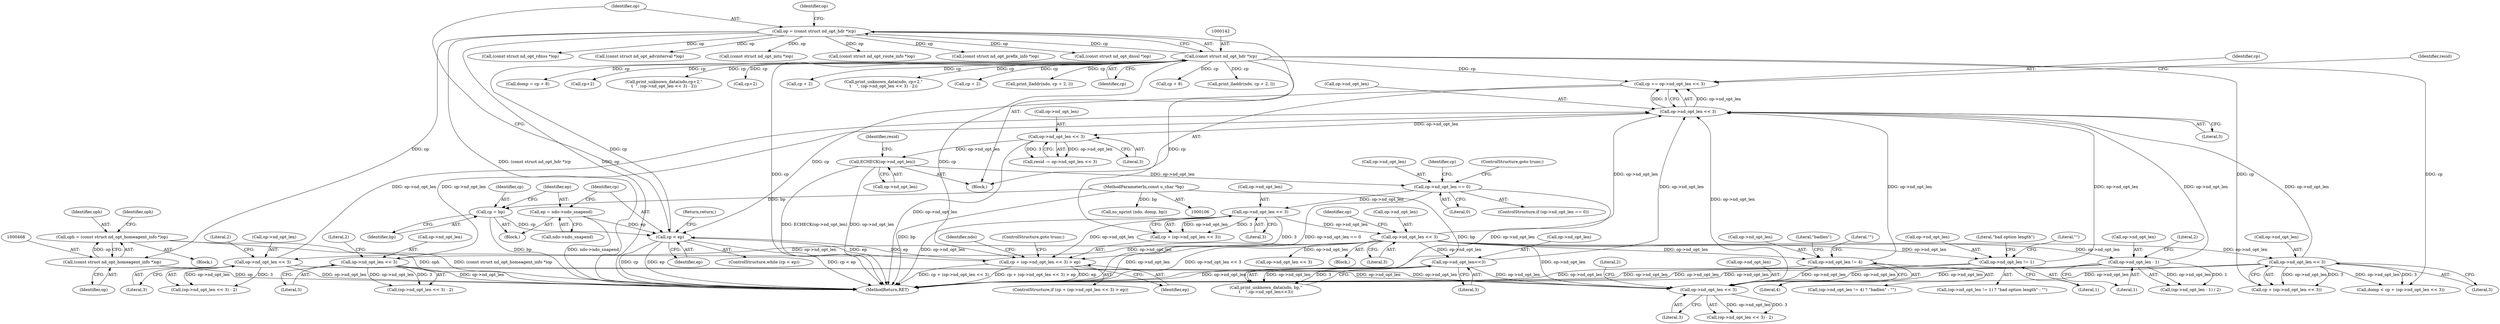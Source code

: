digraph "0_tcpdump_d7505276842e85bfd067fa21cdb32b8a2dc3c5e4_0@pointer" {
"1000465" [label="(Call,oph = (const struct nd_opt_homeagent_info *)op)"];
"1000467" [label="(Call,(const struct nd_opt_homeagent_info *)op)"];
"1000139" [label="(Call,op = (const struct nd_opt_hdr *)cp)"];
"1000141" [label="(Call,(const struct nd_opt_hdr *)cp)"];
"1000135" [label="(Call,cp < ep)"];
"1000625" [label="(Call,cp += op->nd_opt_len << 3)"];
"1000627" [label="(Call,op->nd_opt_len << 3)"];
"1000222" [label="(Call,op->nd_opt_len << 3)"];
"1000188" [label="(Call,op->nd_opt_len << 3)"];
"1000164" [label="(Call,op->nd_opt_len << 3)"];
"1000154" [label="(Call,op->nd_opt_len == 0)"];
"1000144" [label="(Call,ECHECK(op->nd_opt_len))"];
"1000634" [label="(Call,op->nd_opt_len << 3)"];
"1000205" [label="(Call,op->nd_opt_len << 3)"];
"1000300" [label="(Call,op->nd_opt_len<<3)"];
"1000263" [label="(Call,op->nd_opt_len != 4)"];
"1000328" [label="(Call,op->nd_opt_len != 1)"];
"1000345" [label="(Call,op->nd_opt_len - 1)"];
"1000418" [label="(Call,op->nd_opt_len << 3)"];
"1000619" [label="(Call,op->nd_opt_len << 3)"];
"1000126" [label="(Call,cp = bp)"];
"1000108" [label="(MethodParameterIn,const u_char *bp)"];
"1000129" [label="(Call,ep = ndo->ndo_snapend)"];
"1000161" [label="(Call,cp + (op->nd_opt_len << 3) > ep)"];
"1000227" [label="(Literal,2)"];
"1000204" [label="(Call,(op->nd_opt_len << 3) - 2)"];
"1000465" [label="(Call,oph = (const struct nd_opt_homeagent_info *)op)"];
"1000226" [label="(Literal,3)"];
"1000137" [label="(Identifier,ep)"];
"1000134" [label="(ControlStructure,while (cp < ep))"];
"1000416" [label="(Call,cp + (op->nd_opt_len << 3))"];
"1000623" [label="(Literal,3)"];
"1000264" [label="(Call,op->nd_opt_len)"];
"1000187" [label="(Block,)"];
"1000129" [label="(Call,ep = ndo->ndo_snapend)"];
"1000127" [label="(Identifier,cp)"];
"1000472" [label="(Identifier,oph)"];
"1000213" [label="(Call,cp + 2)"];
"1000301" [label="(Call,op->nd_opt_len)"];
"1000135" [label="(Call,cp < ep)"];
"1000332" [label="(Literal,1)"];
"1000139" [label="(Call,op = (const struct nd_opt_hdr *)cp)"];
"1000624" [label="(Literal,2)"];
"1000268" [label="(Literal,\"badlen\")"];
"1000612" [label="(Call,print_unknown_data(ndo, cp+2,\"\n\t    \", (op->nd_opt_len << 3) - 2))"];
"1000188" [label="(Call,op->nd_opt_len << 3)"];
"1000222" [label="(Call,op->nd_opt_len << 3)"];
"1000628" [label="(Call,op->nd_opt_len)"];
"1000339" [label="(Call,(const struct nd_opt_rdnss *)op)"];
"1000131" [label="(Call,ndo->ndo_snapend)"];
"1000165" [label="(Call,op->nd_opt_len)"];
"1000209" [label="(Literal,3)"];
"1000173" [label="(Identifier,ndo)"];
"1000194" [label="(Identifier,op)"];
"1000329" [label="(Call,op->nd_opt_len)"];
"1000168" [label="(Literal,3)"];
"1000632" [label="(Call,resid -= op->nd_opt_len << 3)"];
"1000625" [label="(Call,cp += op->nd_opt_len << 3)"];
"1000333" [label="(Literal,\"bad option length\")"];
"1000230" [label="(Call,cp + 2)"];
"1000159" [label="(ControlStructure,goto trunc;)"];
"1000140" [label="(Identifier,op)"];
"1000162" [label="(Call,cp + (op->nd_opt_len << 3))"];
"1000418" [label="(Call,op->nd_opt_len << 3)"];
"1000327" [label="(Call,(op->nd_opt_len != 1) ? \"bad option length\" : \"\")"];
"1000138" [label="(Block,)"];
"1000419" [label="(Call,op->nd_opt_len)"];
"1000144" [label="(Call,ECHECK(op->nd_opt_len))"];
"1000345" [label="(Call,op->nd_opt_len - 1)"];
"1000189" [label="(Call,op->nd_opt_len)"];
"1000446" [label="(Call,(const struct nd_opt_advinterval *)op)"];
"1000228" [label="(Call,print_lladdr(ndo, cp + 2, l))"];
"1000153" [label="(ControlStructure,if (op->nd_opt_len == 0))"];
"1000635" [label="(Call,op->nd_opt_len)"];
"1000300" [label="(Call,op->nd_opt_len<<3)"];
"1000350" [label="(Literal,2)"];
"1000154" [label="(Call,op->nd_opt_len == 0)"];
"1000334" [label="(Literal,\"\")"];
"1000634" [label="(Call,op->nd_opt_len << 3)"];
"1000169" [label="(Identifier,ep)"];
"1000263" [label="(Call,op->nd_opt_len != 4)"];
"1000143" [label="(Identifier,cp)"];
"1000161" [label="(Call,cp + (op->nd_opt_len << 3) > ep)"];
"1000267" [label="(Literal,4)"];
"1000409" [label="(Call,cp + 8)"];
"1000626" [label="(Identifier,cp)"];
"1000141" [label="(Call,(const struct nd_opt_hdr *)cp)"];
"1000200" [label="(Block,)"];
"1000627" [label="(Call,op->nd_opt_len << 3)"];
"1000309" [label="(Call,(const struct nd_opt_mtu *)op)"];
"1000155" [label="(Call,op->nd_opt_len)"];
"1000638" [label="(Literal,3)"];
"1000110" [label="(Block,)"];
"1000269" [label="(Literal,\"\")"];
"1000211" [label="(Call,print_lladdr(ndo, cp + 2, l))"];
"1000344" [label="(Call,(op->nd_opt_len - 1) / 2)"];
"1000108" [label="(MethodParameterIn,const u_char *bp)"];
"1000126" [label="(Call,cp = bp)"];
"1000620" [label="(Call,op->nd_opt_len)"];
"1000407" [label="(Call,domp = cp + 8)"];
"1000614" [label="(Call,cp+2)"];
"1000170" [label="(ControlStructure,goto trunc;)"];
"1000146" [label="(Identifier,op)"];
"1000619" [label="(Call,op->nd_opt_len << 3)"];
"1000639" [label="(Return,return;)"];
"1000494" [label="(Call,(const struct nd_opt_route_info *)op)"];
"1000158" [label="(Literal,0)"];
"1000346" [label="(Call,op->nd_opt_len)"];
"1000349" [label="(Literal,1)"];
"1000163" [label="(Identifier,cp)"];
"1000238" [label="(Call,(const struct nd_opt_prefix_info *)op)"];
"1000223" [label="(Call,op->nd_opt_len)"];
"1000304" [label="(Literal,3)"];
"1000633" [label="(Identifier,resid)"];
"1000467" [label="(Call,(const struct nd_opt_homeagent_info *)op)"];
"1000394" [label="(Call,(const struct nd_opt_dnssl *)op)"];
"1000591" [label="(Call,print_unknown_data(ndo,cp+2,\"\n\t  \", (op->nd_opt_len << 3) - 2))"];
"1000262" [label="(Call,(op->nd_opt_len != 4) ? \"badlen\" : \"\")"];
"1000414" [label="(Call,domp < cp + (op->nd_opt_len << 3))"];
"1000192" [label="(Literal,3)"];
"1000598" [label="(Call,op->nd_opt_len << 3)"];
"1000128" [label="(Identifier,bp)"];
"1000150" [label="(Identifier,resid)"];
"1000469" [label="(Identifier,op)"];
"1000436" [label="(Call,ns_nprint (ndo, domp, bp))"];
"1000210" [label="(Literal,2)"];
"1000296" [label="(Call,print_unknown_data(ndo, bp,\"\n\t    \",op->nd_opt_len<<3))"];
"1000648" [label="(MethodReturn,RET)"];
"1000164" [label="(Call,op->nd_opt_len << 3)"];
"1000145" [label="(Call,op->nd_opt_len)"];
"1000618" [label="(Call,(op->nd_opt_len << 3) - 2)"];
"1000130" [label="(Identifier,ep)"];
"1000205" [label="(Call,op->nd_opt_len << 3)"];
"1000328" [label="(Call,op->nd_opt_len != 1)"];
"1000466" [label="(Identifier,oph)"];
"1000593" [label="(Call,cp+2)"];
"1000221" [label="(Call,(op->nd_opt_len << 3) - 2)"];
"1000206" [label="(Call,op->nd_opt_len)"];
"1000631" [label="(Literal,3)"];
"1000422" [label="(Literal,3)"];
"1000160" [label="(ControlStructure,if (cp + (op->nd_opt_len << 3) > ep))"];
"1000136" [label="(Identifier,cp)"];
"1000465" -> "1000200"  [label="AST: "];
"1000465" -> "1000467"  [label="CFG: "];
"1000466" -> "1000465"  [label="AST: "];
"1000467" -> "1000465"  [label="AST: "];
"1000472" -> "1000465"  [label="CFG: "];
"1000465" -> "1000648"  [label="DDG: (const struct nd_opt_homeagent_info *)op"];
"1000465" -> "1000648"  [label="DDG: oph"];
"1000467" -> "1000465"  [label="DDG: op"];
"1000467" -> "1000469"  [label="CFG: "];
"1000468" -> "1000467"  [label="AST: "];
"1000469" -> "1000467"  [label="AST: "];
"1000467" -> "1000648"  [label="DDG: op"];
"1000139" -> "1000467"  [label="DDG: op"];
"1000139" -> "1000138"  [label="AST: "];
"1000139" -> "1000141"  [label="CFG: "];
"1000140" -> "1000139"  [label="AST: "];
"1000141" -> "1000139"  [label="AST: "];
"1000146" -> "1000139"  [label="CFG: "];
"1000139" -> "1000648"  [label="DDG: (const struct nd_opt_hdr *)cp"];
"1000139" -> "1000648"  [label="DDG: op"];
"1000141" -> "1000139"  [label="DDG: cp"];
"1000139" -> "1000238"  [label="DDG: op"];
"1000139" -> "1000309"  [label="DDG: op"];
"1000139" -> "1000339"  [label="DDG: op"];
"1000139" -> "1000394"  [label="DDG: op"];
"1000139" -> "1000446"  [label="DDG: op"];
"1000139" -> "1000494"  [label="DDG: op"];
"1000141" -> "1000143"  [label="CFG: "];
"1000142" -> "1000141"  [label="AST: "];
"1000143" -> "1000141"  [label="AST: "];
"1000141" -> "1000648"  [label="DDG: cp"];
"1000135" -> "1000141"  [label="DDG: cp"];
"1000141" -> "1000161"  [label="DDG: cp"];
"1000141" -> "1000162"  [label="DDG: cp"];
"1000141" -> "1000211"  [label="DDG: cp"];
"1000141" -> "1000213"  [label="DDG: cp"];
"1000141" -> "1000228"  [label="DDG: cp"];
"1000141" -> "1000230"  [label="DDG: cp"];
"1000141" -> "1000407"  [label="DDG: cp"];
"1000141" -> "1000409"  [label="DDG: cp"];
"1000141" -> "1000414"  [label="DDG: cp"];
"1000141" -> "1000416"  [label="DDG: cp"];
"1000141" -> "1000591"  [label="DDG: cp"];
"1000141" -> "1000593"  [label="DDG: cp"];
"1000141" -> "1000612"  [label="DDG: cp"];
"1000141" -> "1000614"  [label="DDG: cp"];
"1000141" -> "1000625"  [label="DDG: cp"];
"1000135" -> "1000134"  [label="AST: "];
"1000135" -> "1000137"  [label="CFG: "];
"1000136" -> "1000135"  [label="AST: "];
"1000137" -> "1000135"  [label="AST: "];
"1000140" -> "1000135"  [label="CFG: "];
"1000639" -> "1000135"  [label="CFG: "];
"1000135" -> "1000648"  [label="DDG: cp < ep"];
"1000135" -> "1000648"  [label="DDG: cp"];
"1000135" -> "1000648"  [label="DDG: ep"];
"1000625" -> "1000135"  [label="DDG: cp"];
"1000126" -> "1000135"  [label="DDG: cp"];
"1000129" -> "1000135"  [label="DDG: ep"];
"1000161" -> "1000135"  [label="DDG: ep"];
"1000135" -> "1000161"  [label="DDG: ep"];
"1000625" -> "1000138"  [label="AST: "];
"1000625" -> "1000627"  [label="CFG: "];
"1000626" -> "1000625"  [label="AST: "];
"1000627" -> "1000625"  [label="AST: "];
"1000633" -> "1000625"  [label="CFG: "];
"1000627" -> "1000625"  [label="DDG: op->nd_opt_len"];
"1000627" -> "1000625"  [label="DDG: 3"];
"1000627" -> "1000631"  [label="CFG: "];
"1000628" -> "1000627"  [label="AST: "];
"1000631" -> "1000627"  [label="AST: "];
"1000222" -> "1000627"  [label="DDG: op->nd_opt_len"];
"1000188" -> "1000627"  [label="DDG: op->nd_opt_len"];
"1000205" -> "1000627"  [label="DDG: op->nd_opt_len"];
"1000300" -> "1000627"  [label="DDG: op->nd_opt_len"];
"1000263" -> "1000627"  [label="DDG: op->nd_opt_len"];
"1000328" -> "1000627"  [label="DDG: op->nd_opt_len"];
"1000345" -> "1000627"  [label="DDG: op->nd_opt_len"];
"1000418" -> "1000627"  [label="DDG: op->nd_opt_len"];
"1000619" -> "1000627"  [label="DDG: op->nd_opt_len"];
"1000627" -> "1000634"  [label="DDG: op->nd_opt_len"];
"1000222" -> "1000221"  [label="AST: "];
"1000222" -> "1000226"  [label="CFG: "];
"1000223" -> "1000222"  [label="AST: "];
"1000226" -> "1000222"  [label="AST: "];
"1000227" -> "1000222"  [label="CFG: "];
"1000222" -> "1000648"  [label="DDG: op->nd_opt_len"];
"1000222" -> "1000221"  [label="DDG: op->nd_opt_len"];
"1000222" -> "1000221"  [label="DDG: 3"];
"1000188" -> "1000222"  [label="DDG: op->nd_opt_len"];
"1000222" -> "1000619"  [label="DDG: op->nd_opt_len"];
"1000188" -> "1000187"  [label="AST: "];
"1000188" -> "1000192"  [label="CFG: "];
"1000189" -> "1000188"  [label="AST: "];
"1000192" -> "1000188"  [label="AST: "];
"1000194" -> "1000188"  [label="CFG: "];
"1000188" -> "1000648"  [label="DDG: op->nd_opt_len << 3"];
"1000188" -> "1000648"  [label="DDG: op->nd_opt_len"];
"1000164" -> "1000188"  [label="DDG: op->nd_opt_len"];
"1000188" -> "1000205"  [label="DDG: op->nd_opt_len"];
"1000188" -> "1000263"  [label="DDG: op->nd_opt_len"];
"1000188" -> "1000300"  [label="DDG: op->nd_opt_len"];
"1000188" -> "1000328"  [label="DDG: op->nd_opt_len"];
"1000188" -> "1000345"  [label="DDG: op->nd_opt_len"];
"1000188" -> "1000418"  [label="DDG: op->nd_opt_len"];
"1000188" -> "1000598"  [label="DDG: op->nd_opt_len"];
"1000188" -> "1000619"  [label="DDG: op->nd_opt_len"];
"1000164" -> "1000162"  [label="AST: "];
"1000164" -> "1000168"  [label="CFG: "];
"1000165" -> "1000164"  [label="AST: "];
"1000168" -> "1000164"  [label="AST: "];
"1000162" -> "1000164"  [label="CFG: "];
"1000164" -> "1000648"  [label="DDG: op->nd_opt_len"];
"1000164" -> "1000161"  [label="DDG: op->nd_opt_len"];
"1000164" -> "1000161"  [label="DDG: 3"];
"1000164" -> "1000162"  [label="DDG: op->nd_opt_len"];
"1000164" -> "1000162"  [label="DDG: 3"];
"1000154" -> "1000164"  [label="DDG: op->nd_opt_len"];
"1000154" -> "1000153"  [label="AST: "];
"1000154" -> "1000158"  [label="CFG: "];
"1000155" -> "1000154"  [label="AST: "];
"1000158" -> "1000154"  [label="AST: "];
"1000159" -> "1000154"  [label="CFG: "];
"1000163" -> "1000154"  [label="CFG: "];
"1000154" -> "1000648"  [label="DDG: op->nd_opt_len"];
"1000154" -> "1000648"  [label="DDG: op->nd_opt_len == 0"];
"1000144" -> "1000154"  [label="DDG: op->nd_opt_len"];
"1000144" -> "1000138"  [label="AST: "];
"1000144" -> "1000145"  [label="CFG: "];
"1000145" -> "1000144"  [label="AST: "];
"1000150" -> "1000144"  [label="CFG: "];
"1000144" -> "1000648"  [label="DDG: ECHECK(op->nd_opt_len)"];
"1000144" -> "1000648"  [label="DDG: op->nd_opt_len"];
"1000634" -> "1000144"  [label="DDG: op->nd_opt_len"];
"1000634" -> "1000632"  [label="AST: "];
"1000634" -> "1000638"  [label="CFG: "];
"1000635" -> "1000634"  [label="AST: "];
"1000638" -> "1000634"  [label="AST: "];
"1000632" -> "1000634"  [label="CFG: "];
"1000634" -> "1000648"  [label="DDG: op->nd_opt_len"];
"1000634" -> "1000632"  [label="DDG: op->nd_opt_len"];
"1000634" -> "1000632"  [label="DDG: 3"];
"1000205" -> "1000204"  [label="AST: "];
"1000205" -> "1000209"  [label="CFG: "];
"1000206" -> "1000205"  [label="AST: "];
"1000209" -> "1000205"  [label="AST: "];
"1000210" -> "1000205"  [label="CFG: "];
"1000205" -> "1000648"  [label="DDG: op->nd_opt_len"];
"1000205" -> "1000204"  [label="DDG: op->nd_opt_len"];
"1000205" -> "1000204"  [label="DDG: 3"];
"1000205" -> "1000619"  [label="DDG: op->nd_opt_len"];
"1000300" -> "1000296"  [label="AST: "];
"1000300" -> "1000304"  [label="CFG: "];
"1000301" -> "1000300"  [label="AST: "];
"1000304" -> "1000300"  [label="AST: "];
"1000296" -> "1000300"  [label="CFG: "];
"1000300" -> "1000648"  [label="DDG: op->nd_opt_len"];
"1000300" -> "1000296"  [label="DDG: op->nd_opt_len"];
"1000300" -> "1000296"  [label="DDG: 3"];
"1000300" -> "1000619"  [label="DDG: op->nd_opt_len"];
"1000263" -> "1000262"  [label="AST: "];
"1000263" -> "1000267"  [label="CFG: "];
"1000264" -> "1000263"  [label="AST: "];
"1000267" -> "1000263"  [label="AST: "];
"1000268" -> "1000263"  [label="CFG: "];
"1000269" -> "1000263"  [label="CFG: "];
"1000263" -> "1000648"  [label="DDG: op->nd_opt_len"];
"1000263" -> "1000619"  [label="DDG: op->nd_opt_len"];
"1000328" -> "1000327"  [label="AST: "];
"1000328" -> "1000332"  [label="CFG: "];
"1000329" -> "1000328"  [label="AST: "];
"1000332" -> "1000328"  [label="AST: "];
"1000333" -> "1000328"  [label="CFG: "];
"1000334" -> "1000328"  [label="CFG: "];
"1000328" -> "1000648"  [label="DDG: op->nd_opt_len"];
"1000328" -> "1000619"  [label="DDG: op->nd_opt_len"];
"1000345" -> "1000344"  [label="AST: "];
"1000345" -> "1000349"  [label="CFG: "];
"1000346" -> "1000345"  [label="AST: "];
"1000349" -> "1000345"  [label="AST: "];
"1000350" -> "1000345"  [label="CFG: "];
"1000345" -> "1000648"  [label="DDG: op->nd_opt_len"];
"1000345" -> "1000344"  [label="DDG: op->nd_opt_len"];
"1000345" -> "1000344"  [label="DDG: 1"];
"1000345" -> "1000619"  [label="DDG: op->nd_opt_len"];
"1000418" -> "1000416"  [label="AST: "];
"1000418" -> "1000422"  [label="CFG: "];
"1000419" -> "1000418"  [label="AST: "];
"1000422" -> "1000418"  [label="AST: "];
"1000416" -> "1000418"  [label="CFG: "];
"1000418" -> "1000648"  [label="DDG: op->nd_opt_len"];
"1000418" -> "1000414"  [label="DDG: op->nd_opt_len"];
"1000418" -> "1000414"  [label="DDG: 3"];
"1000418" -> "1000416"  [label="DDG: op->nd_opt_len"];
"1000418" -> "1000416"  [label="DDG: 3"];
"1000418" -> "1000619"  [label="DDG: op->nd_opt_len"];
"1000619" -> "1000618"  [label="AST: "];
"1000619" -> "1000623"  [label="CFG: "];
"1000620" -> "1000619"  [label="AST: "];
"1000623" -> "1000619"  [label="AST: "];
"1000624" -> "1000619"  [label="CFG: "];
"1000619" -> "1000618"  [label="DDG: op->nd_opt_len"];
"1000619" -> "1000618"  [label="DDG: 3"];
"1000126" -> "1000110"  [label="AST: "];
"1000126" -> "1000128"  [label="CFG: "];
"1000127" -> "1000126"  [label="AST: "];
"1000128" -> "1000126"  [label="AST: "];
"1000130" -> "1000126"  [label="CFG: "];
"1000126" -> "1000648"  [label="DDG: bp"];
"1000108" -> "1000126"  [label="DDG: bp"];
"1000108" -> "1000106"  [label="AST: "];
"1000108" -> "1000648"  [label="DDG: bp"];
"1000108" -> "1000296"  [label="DDG: bp"];
"1000108" -> "1000436"  [label="DDG: bp"];
"1000129" -> "1000110"  [label="AST: "];
"1000129" -> "1000131"  [label="CFG: "];
"1000130" -> "1000129"  [label="AST: "];
"1000131" -> "1000129"  [label="AST: "];
"1000136" -> "1000129"  [label="CFG: "];
"1000129" -> "1000648"  [label="DDG: ndo->ndo_snapend"];
"1000161" -> "1000160"  [label="AST: "];
"1000161" -> "1000169"  [label="CFG: "];
"1000162" -> "1000161"  [label="AST: "];
"1000169" -> "1000161"  [label="AST: "];
"1000170" -> "1000161"  [label="CFG: "];
"1000173" -> "1000161"  [label="CFG: "];
"1000161" -> "1000648"  [label="DDG: ep"];
"1000161" -> "1000648"  [label="DDG: cp + (op->nd_opt_len << 3)"];
"1000161" -> "1000648"  [label="DDG: cp + (op->nd_opt_len << 3) > ep"];
}
